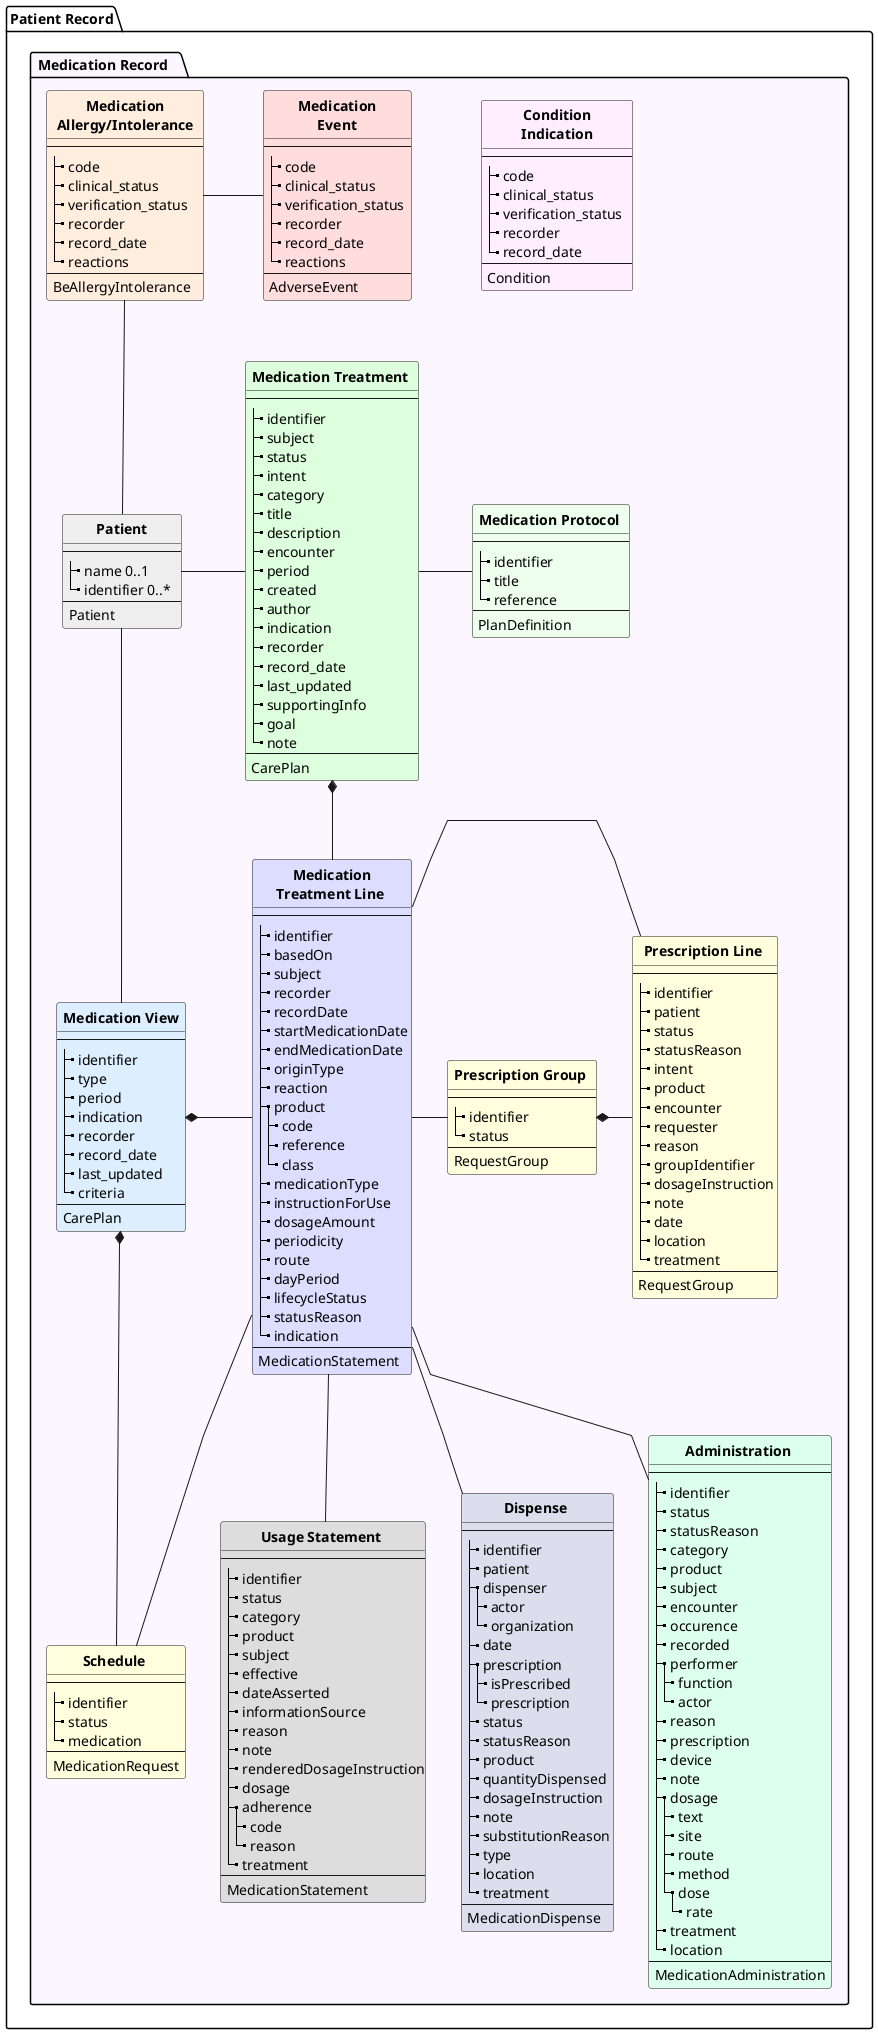 @startuml
hide stereotype
hide circle
skinparam linetype polyline
'!pragma graphviz_dot smetana

package "Patient Record" as PR {

  package " Medication Record   " as MR #FCF7FF {
    class "**Patient**" as p #EEE {
--
|_ name 0..1
|_ identifier 0..*   
--
Patient  
        }
    class " **Medication View** " as MS #DEF {
        --
        |_ identifier
        |_ type
        |_ period
        |_ indication
        |_ recorder
        |_ record_date
        |_ last_updated
        |_ criteria
        --
        CarePlan
    }



    class " **Medication** \n **Treatment Line ** " as MTL #DDF {
        --
        |_ identifier 
        |_ basedOn 
        |_ subject 
        |_ recorder 
        |_ recordDate 
        |_ startMedicationDate 
        |_ endMedicationDate 
        |_ originType 
        |_ reaction 
        |_ product
          |_ code
          |_ reference
          |_ class
        |_ medicationType 
        |_ instructionForUse 
        |_ dosageAmount 
        |_ periodicity 
        |_ route 
        |_ dayPeriod 
        |_ lifecycleStatus 
        |_ statusReason 
        |_ indication
        --
        MedicationStatement
    }

    class " **Medication Treatment**  " as MT #DFD {
        --
        |_ identifier
        |_ subject  
        |_ status  
        |_ intent  
        |_ category  
        |_ title  
        |_ description  
        |_ encounter  
        |_ period  
        |_ created  
        |_ author  
        |_ indication
        |_ recorder
        |_ record_date
        |_ last_updated
        |_ supportingInfo  
        |_ goal  
        |_ note   
        --
        CarePlan
    }




    class " **Medication Protocol**  " as MP #EFE {
    --
    |_ identifier
    |_ title
    |_ reference
    --
    PlanDefinition
    }


class " **Medication** \n  **Allergy/Intolerance**  " as MAL #FED {
--
|_ code
|_ clinical_status
|_ verification_status  
|_ recorder
|_ record_date
|_ reactions
--
BeAllergyIntolerance
}

class " **Prescription Group**  " as PRE #FFD {
--
|_ identifier
|_ status
--
RequestGroup
}

class " **Prescription Line**  " as PREL #FFD {
--
|_ identifier 
|_ patient 
|_ status 
|_ statusReason 
|_ intent 
|_ product
|_ encounter 
|_ requester 
|_ reason 
|_ groupIdentifier 
|_ dosageInstruction 
|_ note 
|_ date 
|_ location 
|_ treatment 
--
RequestGroup
}


class " **Schedule**  " as SCH #FFD {
--
|_ identifier
|_ status
|_ medication
--
MedicationRequest
}

class " **Dispense**  " as DIS #DDE {
--
|_ identifier
|_ patient
|_ dispenser
  |_ actor
  |_ organization
|_ date
|_ prescription
  |_ isPrescribed
  |_ prescription
|_ status
|_ statusReason
|_ product
|_ quantityDispensed
|_ dosageInstruction
|_ note
|_ substitutionReason 
|_ type
|_ location
|_ treatment
--
MedicationDispense
}

class " **Administration**  " as ADM #DFE {
--
|_ identifier 
|_ status 
|_ statusReason 
|_ category 
|_ product
|_ subject 
|_ encounter 
|_ occurence
|_ recorded 
|_ performer 
  |_ function 
  |_ actor 
|_ reason
|_ prescription 
|_ device 
|_ note 
|_ dosage 
  |_ text 
  |_ site 
  |_ route 
  |_ method 
  |_ dose 
    |_ rate
|_ treatment 
|_ location 
--
MedicationAdministration
}

class " **Usage Statement**  " as USE #DDD {
--
|_ identifier  
|_ status  
|_ category  
|_ product
|_ subject  
|_ effective
|_ dateAsserted
|_ informationSource  
|_ reason
|_ note  
|_ renderedDosageInstruction
|_ dosage  
|_ adherence  
  |_ code  
  |_ reason  
|_ treatment  
--
MedicationStatement
}




class " **Medication** \n  **Event**  " as ADE #FDD {
--
|_ code
|_ clinical_status
|_ verification_status  
|_ recorder
|_ record_date
|_ reactions
--
AdverseEvent
}



class " **Condition** \n **Indication** " as IND #FEF {
--
|_ code
|_ clinical_status
|_ verification_status   
|_ recorder
|_ record_date
--
Condition
}


p -d- MS
MS *-r- MTL: "         "
MT *-d- MTL: "         "
p -r- MT : "        "
MT -r- MP : "     "

p -u- MAL
MAL -r- ADE : "       "
ADE -r[hidden]- IND : "          "


PRE *-r- PREL

MTL -r- PRE
MTL - PREL
MTL - USE
MTL -d- DIS
MTL - ADM
MS *-d- SCH
MTL - SCH

'MS -d[hidden]- USE
SCH -r[hidden]- USE
USE -r[hidden]- DIS
DIS -r[hidden]- ADM



  }
}
@enduml
